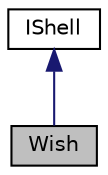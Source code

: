 digraph "Wish"
{
 // LATEX_PDF_SIZE
  edge [fontname="Helvetica",fontsize="10",labelfontname="Helvetica",labelfontsize="10"];
  node [fontname="Helvetica",fontsize="10",shape=record];
  Node1 [label="Wish",height=0.2,width=0.4,color="black", fillcolor="grey75", style="filled", fontcolor="black",tooltip="Implements the IShell interface to run shell commands."];
  Node2 -> Node1 [dir="back",color="midnightblue",fontsize="10",style="solid",fontname="Helvetica"];
  Node2 [label="IShell",height=0.2,width=0.4,color="black", fillcolor="white", style="filled",URL="$d0/dfc/class_i_shell.html",tooltip="Interface for a shell implementation."];
}
